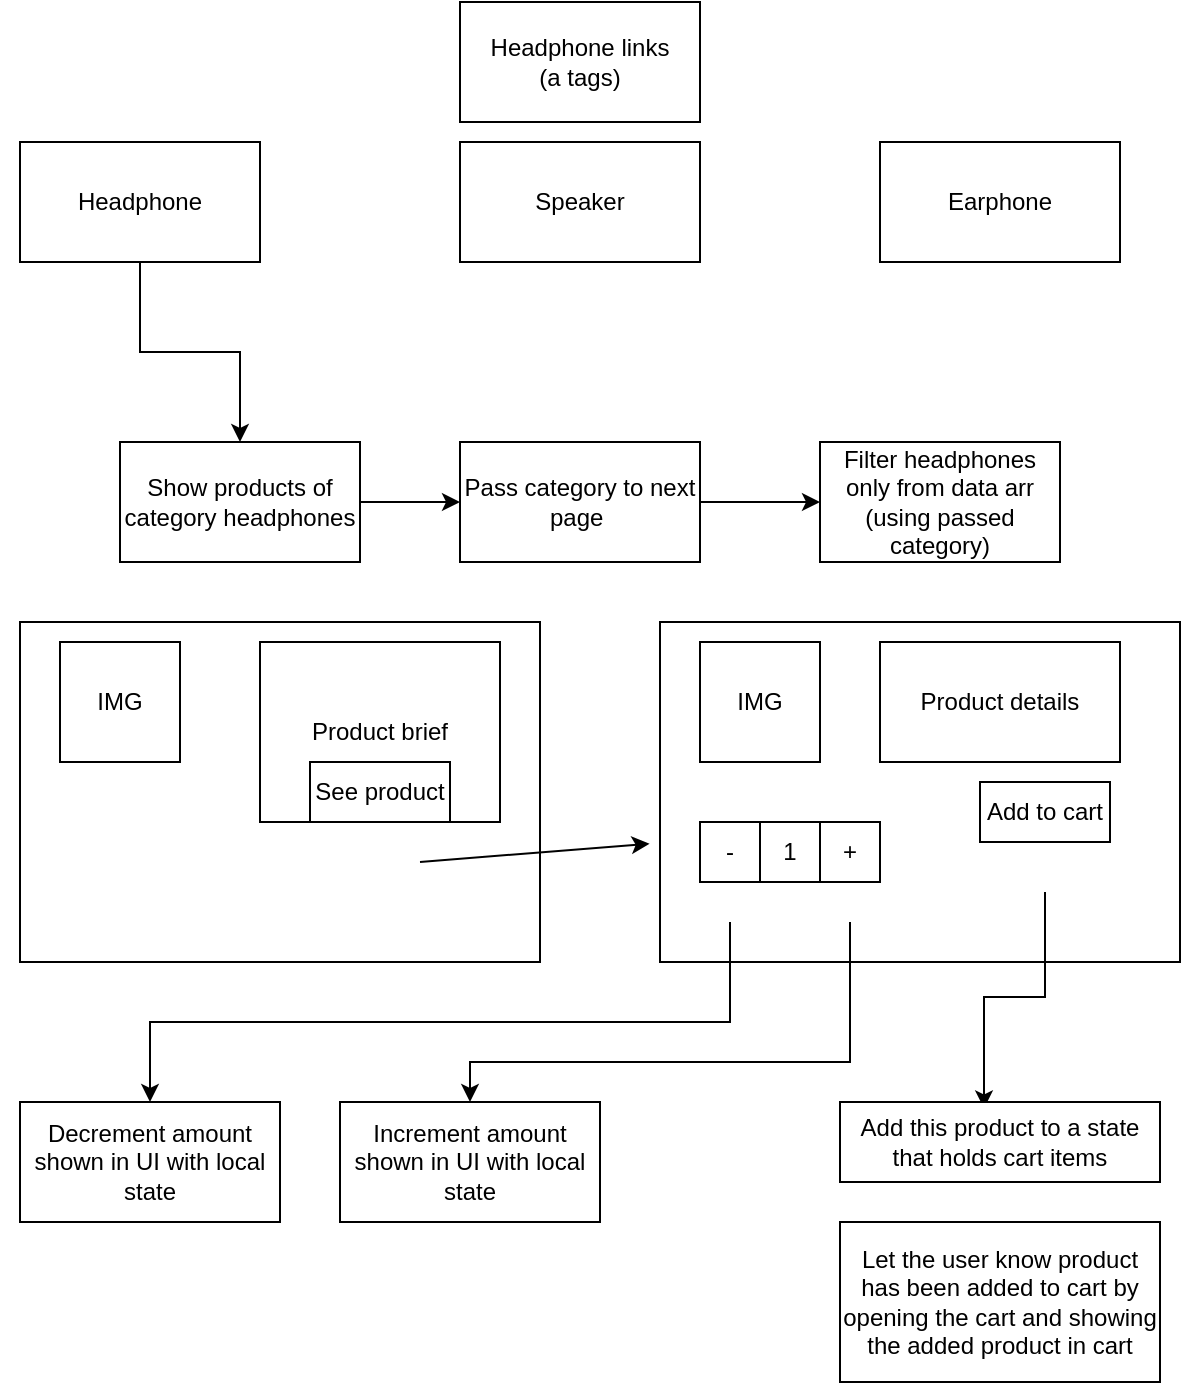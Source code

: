 <mxfile>
    <diagram name="Page-1" id="OPFkoRVHyZDK5QB1XnAA">
        <mxGraphModel dx="741" dy="576" grid="1" gridSize="10" guides="1" tooltips="1" connect="1" arrows="1" fold="1" page="1" pageScale="1" pageWidth="850" pageHeight="1100" math="0" shadow="0">
            <root>
                <mxCell id="0"/>
                <mxCell id="1" parent="0"/>
                <mxCell id="xqrHq-MUzXLIHpFeDrUa-7" style="edgeStyle=orthogonalEdgeStyle;rounded=0;orthogonalLoop=1;jettySize=auto;html=1;exitX=0.5;exitY=1;exitDx=0;exitDy=0;entryX=0.5;entryY=0;entryDx=0;entryDy=0;" parent="1" source="xqrHq-MUzXLIHpFeDrUa-1" target="xqrHq-MUzXLIHpFeDrUa-6" edge="1">
                    <mxGeometry relative="1" as="geometry"/>
                </mxCell>
                <mxCell id="xqrHq-MUzXLIHpFeDrUa-1" value="Headphone" style="rounded=0;whiteSpace=wrap;html=1;" parent="1" vertex="1">
                    <mxGeometry x="120" y="240" width="120" height="60" as="geometry"/>
                </mxCell>
                <mxCell id="xqrHq-MUzXLIHpFeDrUa-2" value="Filter headphones only from data arr (using passed category)" style="rounded=0;whiteSpace=wrap;html=1;" parent="1" vertex="1">
                    <mxGeometry x="520" y="390" width="120" height="60" as="geometry"/>
                </mxCell>
                <mxCell id="xqrHq-MUzXLIHpFeDrUa-3" value="Earphone" style="rounded=0;whiteSpace=wrap;html=1;" parent="1" vertex="1">
                    <mxGeometry x="550" y="240" width="120" height="60" as="geometry"/>
                </mxCell>
                <mxCell id="xqrHq-MUzXLIHpFeDrUa-4" value="Headphone links &lt;br&gt;(a tags)" style="rounded=0;whiteSpace=wrap;html=1;" parent="1" vertex="1">
                    <mxGeometry x="340" y="170" width="120" height="60" as="geometry"/>
                </mxCell>
                <mxCell id="2" style="edgeStyle=none;html=1;exitX=1;exitY=0.5;exitDx=0;exitDy=0;entryX=0;entryY=0.5;entryDx=0;entryDy=0;" edge="1" parent="1" source="xqrHq-MUzXLIHpFeDrUa-6" target="xqrHq-MUzXLIHpFeDrUa-65">
                    <mxGeometry relative="1" as="geometry"/>
                </mxCell>
                <mxCell id="xqrHq-MUzXLIHpFeDrUa-6" value="Show products of category headphones" style="rounded=0;whiteSpace=wrap;html=1;" parent="1" vertex="1">
                    <mxGeometry x="170" y="390" width="120" height="60" as="geometry"/>
                </mxCell>
                <mxCell id="xqrHq-MUzXLIHpFeDrUa-9" value="" style="rounded=0;whiteSpace=wrap;html=1;" parent="1" vertex="1">
                    <mxGeometry x="120" y="480" width="260" height="170" as="geometry"/>
                </mxCell>
                <mxCell id="xqrHq-MUzXLIHpFeDrUa-10" value="IMG" style="rounded=0;whiteSpace=wrap;html=1;" parent="1" vertex="1">
                    <mxGeometry x="140" y="490" width="60" height="60" as="geometry"/>
                </mxCell>
                <mxCell id="xqrHq-MUzXLIHpFeDrUa-11" value="Product brief" style="rounded=0;whiteSpace=wrap;html=1;" parent="1" vertex="1">
                    <mxGeometry x="240" y="490" width="120" height="90" as="geometry"/>
                </mxCell>
                <mxCell id="xqrHq-MUzXLIHpFeDrUa-13" value="See product" style="rounded=0;whiteSpace=wrap;html=1;" parent="1" vertex="1">
                    <mxGeometry x="265" y="550" width="70" height="30" as="geometry"/>
                </mxCell>
                <mxCell id="xqrHq-MUzXLIHpFeDrUa-20" value="" style="rounded=0;whiteSpace=wrap;html=1;" parent="1" vertex="1">
                    <mxGeometry x="440" y="480" width="260" height="170" as="geometry"/>
                </mxCell>
                <mxCell id="xqrHq-MUzXLIHpFeDrUa-21" value="IMG" style="rounded=0;whiteSpace=wrap;html=1;" parent="1" vertex="1">
                    <mxGeometry x="460" y="490" width="60" height="60" as="geometry"/>
                </mxCell>
                <mxCell id="xqrHq-MUzXLIHpFeDrUa-23" value="-" style="rounded=0;whiteSpace=wrap;html=1;" parent="1" vertex="1">
                    <mxGeometry x="460" y="580" width="30" height="30" as="geometry"/>
                </mxCell>
                <mxCell id="xqrHq-MUzXLIHpFeDrUa-26" value="" style="shape=image;html=1;verticalAlign=top;verticalLabelPosition=bottom;labelBackgroundColor=#ffffff;imageAspect=0;aspect=fixed;image=https://cdn1.iconfinder.com/data/icons/iconoir-vol-3/24/open-select-hand-gesture-128.png" parent="1" vertex="1">
                    <mxGeometry x="280" y="570" width="40" height="40" as="geometry"/>
                </mxCell>
                <mxCell id="xqrHq-MUzXLIHpFeDrUa-27" value="" style="shape=image;html=1;verticalAlign=top;verticalLabelPosition=bottom;labelBackgroundColor=#ffffff;imageAspect=0;aspect=fixed;image=https://cdn1.iconfinder.com/data/icons/iconoir-vol-3/24/open-select-hand-gesture-128.png" parent="1" vertex="1">
                    <mxGeometry x="110" y="280" width="40" height="40" as="geometry"/>
                </mxCell>
                <mxCell id="xqrHq-MUzXLIHpFeDrUa-28" value="Speaker" style="rounded=0;whiteSpace=wrap;html=1;" parent="1" vertex="1">
                    <mxGeometry x="340" y="240" width="120" height="60" as="geometry"/>
                </mxCell>
                <mxCell id="xqrHq-MUzXLIHpFeDrUa-31" value="Add to cart" style="rounded=0;whiteSpace=wrap;html=1;" parent="1" vertex="1">
                    <mxGeometry x="600" y="560" width="65" height="30" as="geometry"/>
                </mxCell>
                <mxCell id="xqrHq-MUzXLIHpFeDrUa-55" style="edgeStyle=orthogonalEdgeStyle;rounded=0;orthogonalLoop=1;jettySize=auto;html=1;entryX=0.45;entryY=0.08;entryDx=0;entryDy=0;entryPerimeter=0;" parent="1" source="xqrHq-MUzXLIHpFeDrUa-29" target="xqrHq-MUzXLIHpFeDrUa-33" edge="1">
                    <mxGeometry relative="1" as="geometry"/>
                </mxCell>
                <mxCell id="xqrHq-MUzXLIHpFeDrUa-29" value="" style="shape=image;html=1;verticalAlign=top;verticalLabelPosition=bottom;labelBackgroundColor=#ffffff;imageAspect=0;aspect=fixed;image=https://cdn1.iconfinder.com/data/icons/iconoir-vol-3/24/open-select-hand-gesture-128.png" parent="1" vertex="1">
                    <mxGeometry x="612.5" y="575" width="40" height="40" as="geometry"/>
                </mxCell>
                <mxCell id="xqrHq-MUzXLIHpFeDrUa-32" value="" style="endArrow=classic;html=1;rounded=0;entryX=-0.02;entryY=0.652;entryDx=0;entryDy=0;entryPerimeter=0;" parent="1" target="xqrHq-MUzXLIHpFeDrUa-20" edge="1">
                    <mxGeometry width="50" height="50" relative="1" as="geometry">
                        <mxPoint x="320" y="600" as="sourcePoint"/>
                        <mxPoint x="370" y="550" as="targetPoint"/>
                    </mxGeometry>
                </mxCell>
                <mxCell id="xqrHq-MUzXLIHpFeDrUa-33" value="Add this product to a state that holds cart items" style="rounded=0;whiteSpace=wrap;html=1;" parent="1" vertex="1">
                    <mxGeometry x="530" y="720" width="160" height="40" as="geometry"/>
                </mxCell>
                <mxCell id="xqrHq-MUzXLIHpFeDrUa-46" value="1" style="rounded=0;whiteSpace=wrap;html=1;" parent="1" vertex="1">
                    <mxGeometry x="490" y="580" width="30" height="30" as="geometry"/>
                </mxCell>
                <mxCell id="xqrHq-MUzXLIHpFeDrUa-47" value="+" style="rounded=0;whiteSpace=wrap;html=1;" parent="1" vertex="1">
                    <mxGeometry x="520" y="580" width="30" height="30" as="geometry"/>
                </mxCell>
                <mxCell id="xqrHq-MUzXLIHpFeDrUa-60" style="edgeStyle=orthogonalEdgeStyle;rounded=0;orthogonalLoop=1;jettySize=auto;html=1;entryX=0.5;entryY=0;entryDx=0;entryDy=0;" parent="1" source="xqrHq-MUzXLIHpFeDrUa-49" target="xqrHq-MUzXLIHpFeDrUa-58" edge="1">
                    <mxGeometry relative="1" as="geometry">
                        <Array as="points">
                            <mxPoint x="475" y="680"/>
                            <mxPoint x="185" y="680"/>
                        </Array>
                    </mxGeometry>
                </mxCell>
                <mxCell id="xqrHq-MUzXLIHpFeDrUa-49" value="" style="shape=image;html=1;verticalAlign=top;verticalLabelPosition=bottom;labelBackgroundColor=#ffffff;imageAspect=0;aspect=fixed;image=https://cdn1.iconfinder.com/data/icons/iconoir-vol-3/24/open-select-hand-gesture-128.png" parent="1" vertex="1">
                    <mxGeometry x="460" y="600" width="30" height="30" as="geometry"/>
                </mxCell>
                <mxCell id="xqrHq-MUzXLIHpFeDrUa-59" style="edgeStyle=orthogonalEdgeStyle;rounded=0;orthogonalLoop=1;jettySize=auto;html=1;entryX=0.5;entryY=0;entryDx=0;entryDy=0;" parent="1" source="xqrHq-MUzXLIHpFeDrUa-51" target="xqrHq-MUzXLIHpFeDrUa-56" edge="1">
                    <mxGeometry relative="1" as="geometry">
                        <Array as="points">
                            <mxPoint x="535" y="700"/>
                            <mxPoint x="345" y="700"/>
                        </Array>
                    </mxGeometry>
                </mxCell>
                <mxCell id="xqrHq-MUzXLIHpFeDrUa-51" value="" style="shape=image;html=1;verticalAlign=top;verticalLabelPosition=bottom;labelBackgroundColor=#ffffff;imageAspect=0;aspect=fixed;image=https://cdn1.iconfinder.com/data/icons/iconoir-vol-3/24/open-select-hand-gesture-128.png" parent="1" vertex="1">
                    <mxGeometry x="520" y="600" width="30" height="30" as="geometry"/>
                </mxCell>
                <mxCell id="xqrHq-MUzXLIHpFeDrUa-56" value="Increment amount shown in UI with local state" style="rounded=0;whiteSpace=wrap;html=1;" parent="1" vertex="1">
                    <mxGeometry x="280" y="720" width="130" height="60" as="geometry"/>
                </mxCell>
                <mxCell id="xqrHq-MUzXLIHpFeDrUa-58" value="Decrement amount shown in UI with local state" style="rounded=0;whiteSpace=wrap;html=1;" parent="1" vertex="1">
                    <mxGeometry x="120" y="720" width="130" height="60" as="geometry"/>
                </mxCell>
                <mxCell id="xqrHq-MUzXLIHpFeDrUa-61" value="Product details" style="rounded=0;whiteSpace=wrap;html=1;" parent="1" vertex="1">
                    <mxGeometry x="550" y="490" width="120" height="60" as="geometry"/>
                </mxCell>
                <mxCell id="xqrHq-MUzXLIHpFeDrUa-62" value="Let the user know product has been added to cart by opening the cart and showing the added product in cart" style="rounded=0;whiteSpace=wrap;html=1;" parent="1" vertex="1">
                    <mxGeometry x="530" y="780" width="160" height="80" as="geometry"/>
                </mxCell>
                <mxCell id="3" style="edgeStyle=none;html=1;entryX=0;entryY=0.5;entryDx=0;entryDy=0;" edge="1" parent="1" source="xqrHq-MUzXLIHpFeDrUa-65" target="xqrHq-MUzXLIHpFeDrUa-2">
                    <mxGeometry relative="1" as="geometry"/>
                </mxCell>
                <mxCell id="xqrHq-MUzXLIHpFeDrUa-65" value="Pass category to next page&amp;nbsp;" style="rounded=0;whiteSpace=wrap;html=1;" parent="1" vertex="1">
                    <mxGeometry x="340" y="390" width="120" height="60" as="geometry"/>
                </mxCell>
            </root>
        </mxGraphModel>
    </diagram>
</mxfile>